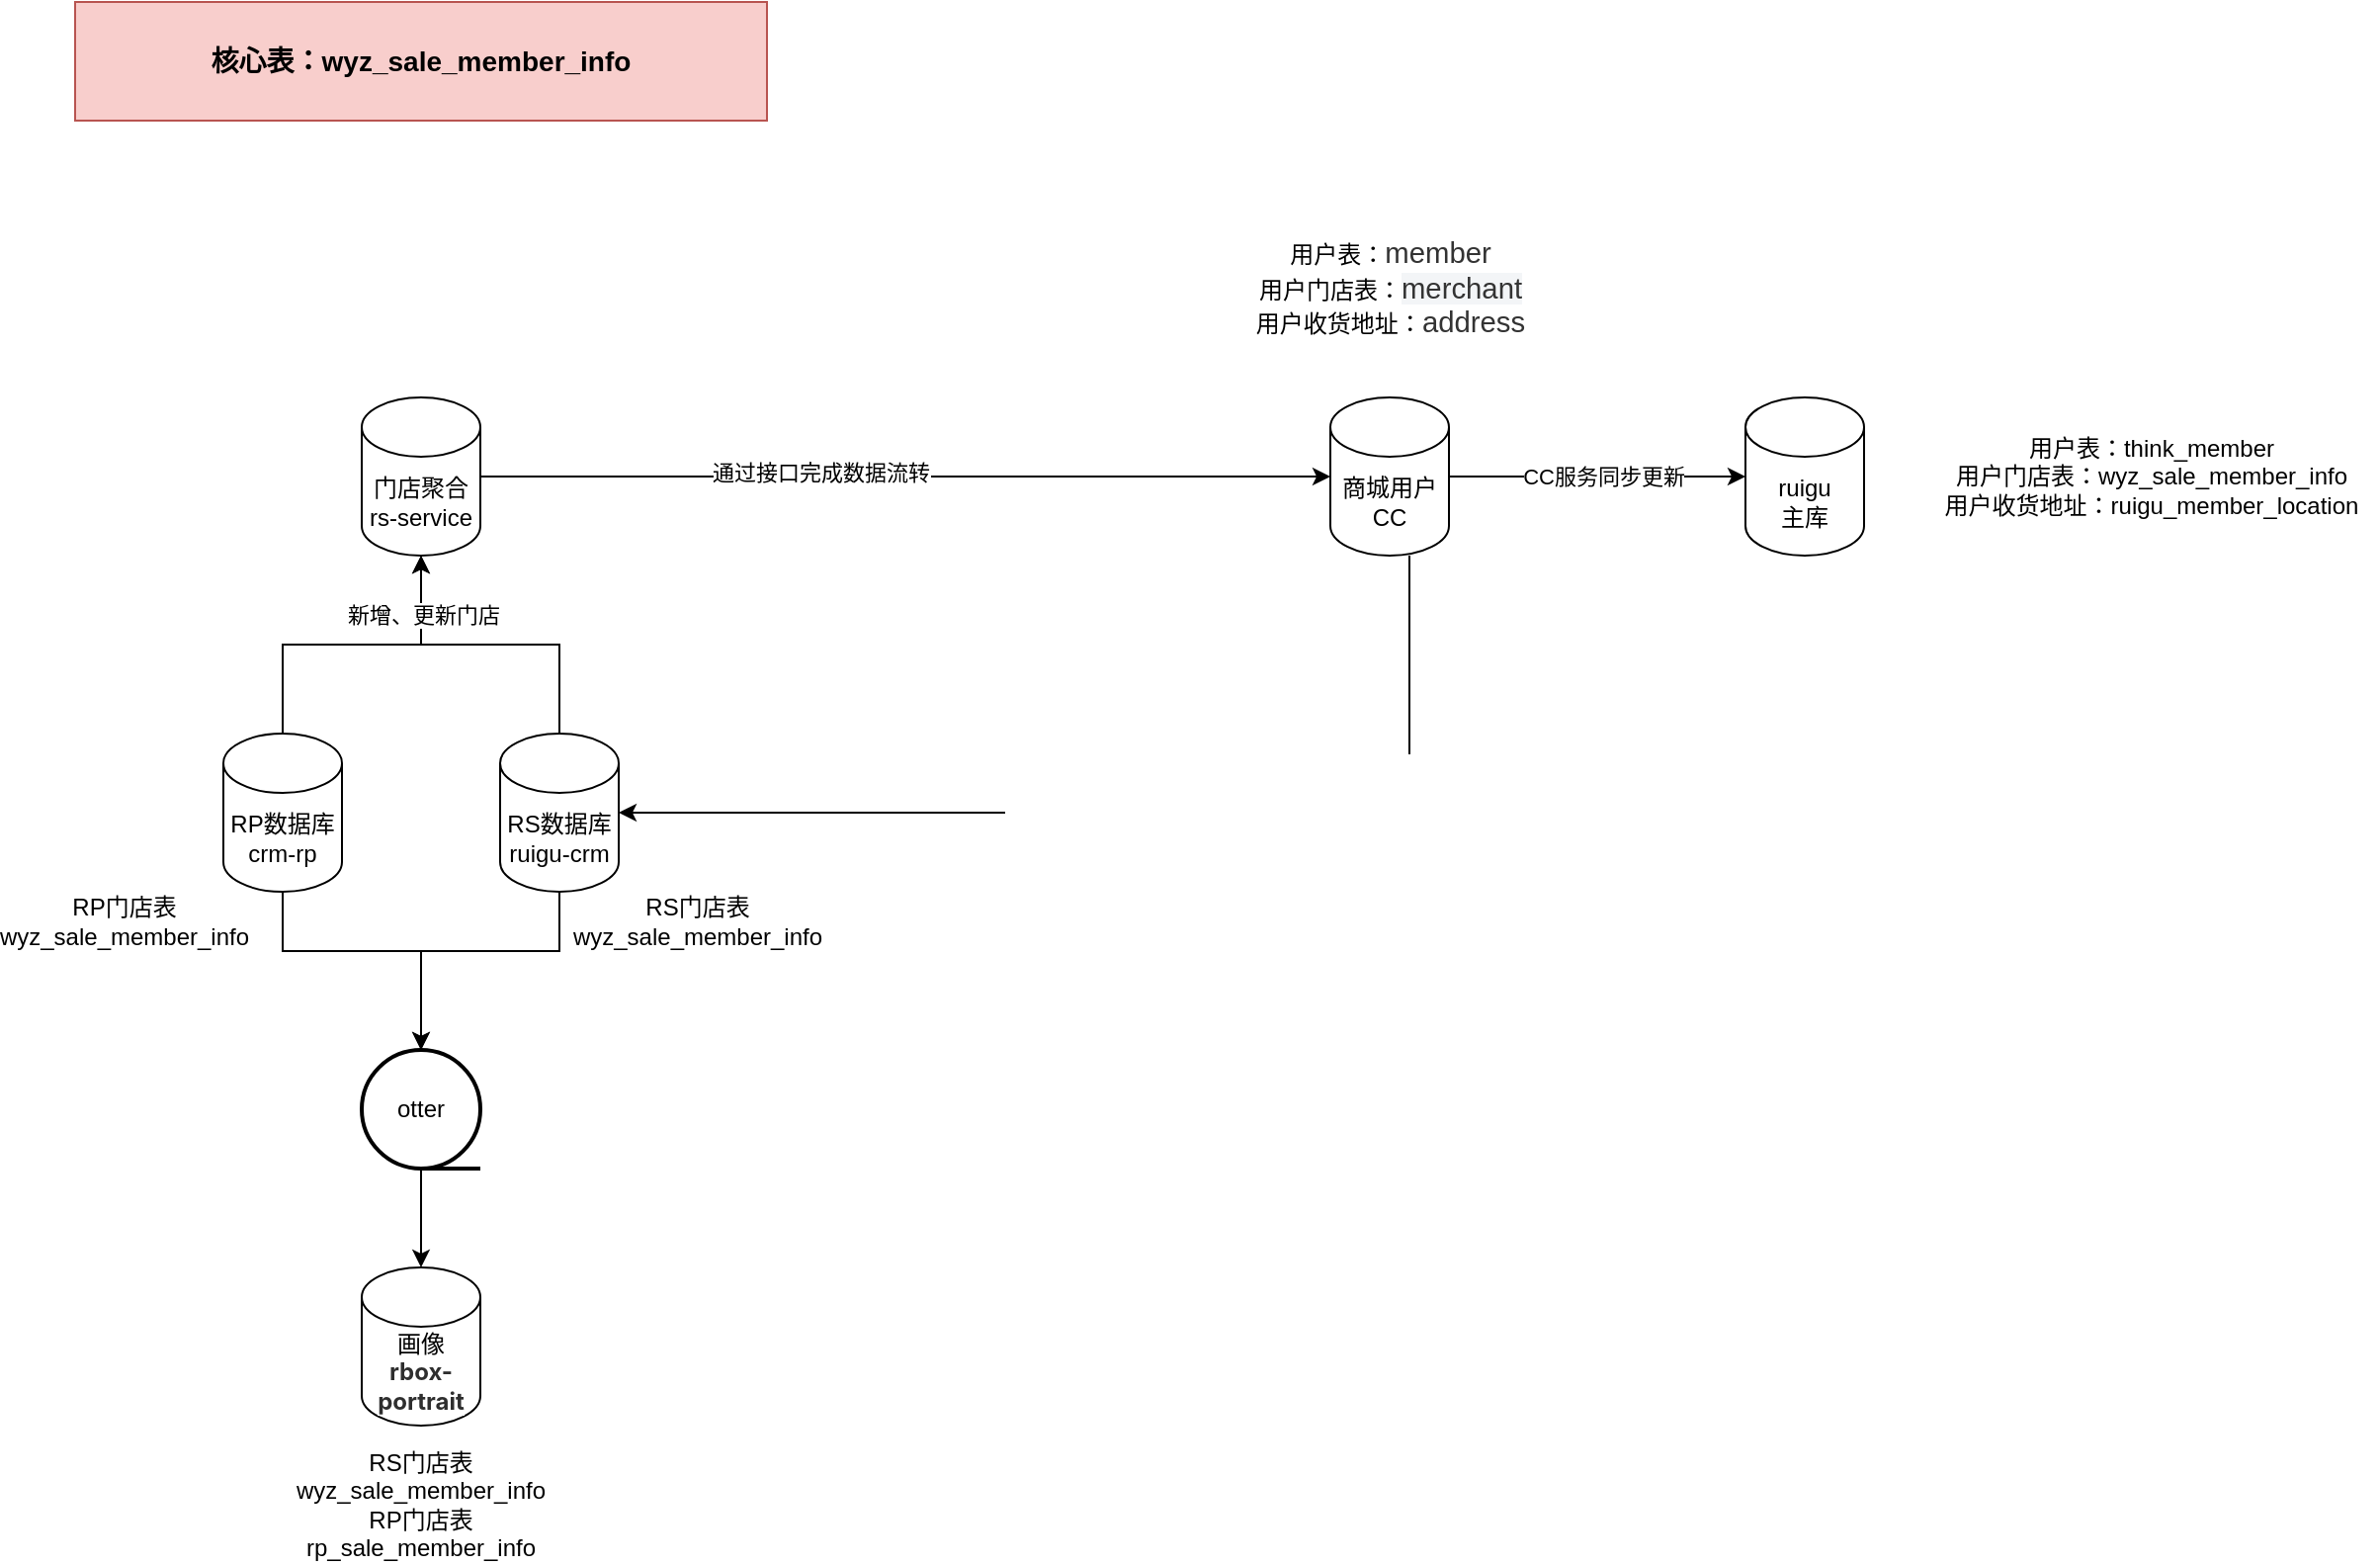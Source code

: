 <mxfile version="27.0.9">
  <diagram name="第 1 页" id="tACLhDH1KyBIVyYe_fPB">
    <mxGraphModel dx="1815" dy="1154" grid="1" gridSize="10" guides="1" tooltips="1" connect="1" arrows="1" fold="1" page="1" pageScale="1" pageWidth="827" pageHeight="1169" math="0" shadow="0">
      <root>
        <mxCell id="0" />
        <mxCell id="1" parent="0" />
        <mxCell id="uCHgU1pFgtNSfYp-mdzU-2" value="RS数据库&lt;div&gt;ruigu-crm&lt;/div&gt;" style="shape=cylinder3;whiteSpace=wrap;html=1;boundedLbl=1;backgroundOutline=1;size=15;" vertex="1" parent="1">
          <mxGeometry x="350" y="590" width="60" height="80" as="geometry" />
        </mxCell>
        <mxCell id="uCHgU1pFgtNSfYp-mdzU-3" value="RP数据库crm-rp" style="shape=cylinder3;whiteSpace=wrap;html=1;boundedLbl=1;backgroundOutline=1;size=15;" vertex="1" parent="1">
          <mxGeometry x="210" y="590" width="60" height="80" as="geometry" />
        </mxCell>
        <mxCell id="uCHgU1pFgtNSfYp-mdzU-23" value="" style="edgeStyle=orthogonalEdgeStyle;rounded=0;orthogonalLoop=1;jettySize=auto;html=1;" edge="1" parent="1" source="uCHgU1pFgtNSfYp-mdzU-4" target="uCHgU1pFgtNSfYp-mdzU-22">
          <mxGeometry relative="1" as="geometry" />
        </mxCell>
        <mxCell id="uCHgU1pFgtNSfYp-mdzU-24" value="通过接口完成数据流转" style="edgeLabel;html=1;align=center;verticalAlign=middle;resizable=0;points=[];" vertex="1" connectable="0" parent="uCHgU1pFgtNSfYp-mdzU-23">
          <mxGeometry x="-0.2" y="3" relative="1" as="geometry">
            <mxPoint y="1" as="offset" />
          </mxGeometry>
        </mxCell>
        <mxCell id="uCHgU1pFgtNSfYp-mdzU-4" value="&lt;div&gt;门店聚合&lt;/div&gt;rs-service" style="shape=cylinder3;whiteSpace=wrap;html=1;boundedLbl=1;backgroundOutline=1;size=15;" vertex="1" parent="1">
          <mxGeometry x="280" y="420" width="60" height="80" as="geometry" />
        </mxCell>
        <mxCell id="uCHgU1pFgtNSfYp-mdzU-5" value="otter" style="strokeWidth=2;html=1;shape=mxgraph.flowchart.sequential_data;whiteSpace=wrap;" vertex="1" parent="1">
          <mxGeometry x="280" y="750" width="60" height="60" as="geometry" />
        </mxCell>
        <mxCell id="uCHgU1pFgtNSfYp-mdzU-6" value="&lt;font&gt;画像&lt;br&gt;&lt;/font&gt;&lt;div&gt;&lt;font&gt;&lt;span style=&quot;color: rgb(46, 46, 46); font-family: -apple-system, &amp;quot;system-ui&amp;quot;, &amp;quot;Segoe UI&amp;quot;, Roboto, Oxygen-Sans, Ubuntu, Cantarell, &amp;quot;Helvetica Neue&amp;quot;, sans-serif, &amp;quot;Apple Color Emoji&amp;quot;, &amp;quot;Segoe UI Emoji&amp;quot;, &amp;quot;Segoe UI Symbol&amp;quot;, &amp;quot;Noto Color Emoji&amp;quot;; font-weight: 700; text-align: left; background-color: rgb(255, 255, 255);&quot;&gt;rbox-portrait&lt;/span&gt;&lt;/font&gt;&lt;/div&gt;" style="shape=cylinder3;whiteSpace=wrap;html=1;boundedLbl=1;backgroundOutline=1;size=15;" vertex="1" parent="1">
          <mxGeometry x="280" y="860" width="60" height="80" as="geometry" />
        </mxCell>
        <mxCell id="uCHgU1pFgtNSfYp-mdzU-7" value="RS门店表&lt;div&gt;wyz_sale_member_info&lt;/div&gt;" style="text;html=1;align=center;verticalAlign=middle;whiteSpace=wrap;rounded=0;" vertex="1" parent="1">
          <mxGeometry x="420" y="670" width="60" height="30" as="geometry" />
        </mxCell>
        <mxCell id="uCHgU1pFgtNSfYp-mdzU-8" value="RP门店表&lt;div&gt;wyz_sale_member_info&lt;/div&gt;" style="text;html=1;align=center;verticalAlign=middle;whiteSpace=wrap;rounded=0;" vertex="1" parent="1">
          <mxGeometry x="130" y="670" width="60" height="30" as="geometry" />
        </mxCell>
        <mxCell id="uCHgU1pFgtNSfYp-mdzU-9" style="edgeStyle=orthogonalEdgeStyle;rounded=0;orthogonalLoop=1;jettySize=auto;html=1;entryX=0.5;entryY=0;entryDx=0;entryDy=0;entryPerimeter=0;" edge="1" parent="1" source="uCHgU1pFgtNSfYp-mdzU-5" target="uCHgU1pFgtNSfYp-mdzU-6">
          <mxGeometry relative="1" as="geometry" />
        </mxCell>
        <mxCell id="uCHgU1pFgtNSfYp-mdzU-10" style="edgeStyle=orthogonalEdgeStyle;rounded=0;orthogonalLoop=1;jettySize=auto;html=1;entryX=0.5;entryY=0;entryDx=0;entryDy=0;entryPerimeter=0;" edge="1" parent="1" source="uCHgU1pFgtNSfYp-mdzU-2" target="uCHgU1pFgtNSfYp-mdzU-5">
          <mxGeometry relative="1" as="geometry">
            <Array as="points">
              <mxPoint x="380" y="700" />
              <mxPoint x="310" y="700" />
            </Array>
          </mxGeometry>
        </mxCell>
        <mxCell id="uCHgU1pFgtNSfYp-mdzU-11" style="edgeStyle=orthogonalEdgeStyle;rounded=0;orthogonalLoop=1;jettySize=auto;html=1;entryX=0.5;entryY=0;entryDx=0;entryDy=0;entryPerimeter=0;" edge="1" parent="1" source="uCHgU1pFgtNSfYp-mdzU-3" target="uCHgU1pFgtNSfYp-mdzU-5">
          <mxGeometry relative="1" as="geometry">
            <Array as="points">
              <mxPoint x="240" y="700" />
              <mxPoint x="310" y="700" />
            </Array>
          </mxGeometry>
        </mxCell>
        <mxCell id="uCHgU1pFgtNSfYp-mdzU-12" style="edgeStyle=orthogonalEdgeStyle;rounded=0;orthogonalLoop=1;jettySize=auto;html=1;exitX=0.5;exitY=0;exitDx=0;exitDy=0;exitPerimeter=0;entryX=0.5;entryY=1;entryDx=0;entryDy=0;entryPerimeter=0;" edge="1" parent="1" source="uCHgU1pFgtNSfYp-mdzU-2" target="uCHgU1pFgtNSfYp-mdzU-4">
          <mxGeometry relative="1" as="geometry" />
        </mxCell>
        <mxCell id="uCHgU1pFgtNSfYp-mdzU-14" style="edgeStyle=orthogonalEdgeStyle;rounded=0;orthogonalLoop=1;jettySize=auto;html=1;exitX=0.5;exitY=0;exitDx=0;exitDy=0;exitPerimeter=0;entryX=0.5;entryY=1;entryDx=0;entryDy=0;entryPerimeter=0;" edge="1" parent="1" source="uCHgU1pFgtNSfYp-mdzU-3" target="uCHgU1pFgtNSfYp-mdzU-4">
          <mxGeometry relative="1" as="geometry" />
        </mxCell>
        <mxCell id="uCHgU1pFgtNSfYp-mdzU-15" value="新增、更新门店" style="edgeLabel;html=1;align=center;verticalAlign=middle;resizable=0;points=[];" vertex="1" connectable="0" parent="uCHgU1pFgtNSfYp-mdzU-14">
          <mxGeometry x="0.633" y="-1" relative="1" as="geometry">
            <mxPoint as="offset" />
          </mxGeometry>
        </mxCell>
        <mxCell id="uCHgU1pFgtNSfYp-mdzU-16" value="RS门店表&lt;div&gt;wyz_sale_member_info&lt;/div&gt;&lt;div&gt;RP门店表&lt;/div&gt;&lt;div&gt;rp_sale_member_info&lt;/div&gt;" style="text;html=1;align=center;verticalAlign=middle;whiteSpace=wrap;rounded=0;" vertex="1" parent="1">
          <mxGeometry x="230" y="950" width="160" height="60" as="geometry" />
        </mxCell>
        <mxCell id="uCHgU1pFgtNSfYp-mdzU-27" style="edgeStyle=orthogonalEdgeStyle;rounded=0;orthogonalLoop=1;jettySize=auto;html=1;" edge="1" parent="1" source="uCHgU1pFgtNSfYp-mdzU-22">
          <mxGeometry relative="1" as="geometry">
            <mxPoint x="980" y="460" as="targetPoint" />
          </mxGeometry>
        </mxCell>
        <mxCell id="uCHgU1pFgtNSfYp-mdzU-29" value="CC服务同步更新" style="edgeLabel;html=1;align=center;verticalAlign=middle;resizable=0;points=[];" vertex="1" connectable="0" parent="uCHgU1pFgtNSfYp-mdzU-27">
          <mxGeometry x="0.043" y="1" relative="1" as="geometry">
            <mxPoint as="offset" />
          </mxGeometry>
        </mxCell>
        <mxCell id="uCHgU1pFgtNSfYp-mdzU-22" value="&lt;div&gt;商城用户&lt;/div&gt;CC" style="shape=cylinder3;whiteSpace=wrap;html=1;boundedLbl=1;backgroundOutline=1;size=15;" vertex="1" parent="1">
          <mxGeometry x="770" y="420" width="60" height="80" as="geometry" />
        </mxCell>
        <mxCell id="uCHgU1pFgtNSfYp-mdzU-25" style="edgeStyle=orthogonalEdgeStyle;rounded=0;orthogonalLoop=1;jettySize=auto;html=1;entryX=1;entryY=0.5;entryDx=0;entryDy=0;entryPerimeter=0;" edge="1" parent="1" source="uCHgU1pFgtNSfYp-mdzU-22" target="uCHgU1pFgtNSfYp-mdzU-2">
          <mxGeometry relative="1" as="geometry">
            <Array as="points">
              <mxPoint x="810" y="630" />
            </Array>
          </mxGeometry>
        </mxCell>
        <mxCell id="uCHgU1pFgtNSfYp-mdzU-28" value="ruigu&lt;br&gt;主库" style="shape=cylinder3;whiteSpace=wrap;html=1;boundedLbl=1;backgroundOutline=1;size=15;" vertex="1" parent="1">
          <mxGeometry x="980" y="420" width="60" height="80" as="geometry" />
        </mxCell>
        <mxCell id="uCHgU1pFgtNSfYp-mdzU-30" value="用户表：think_member&lt;div&gt;用户门店表：wyz_sale_member_info&lt;br&gt;用户收货地址：ruigu_member_location&lt;/div&gt;" style="text;html=1;align=center;verticalAlign=middle;resizable=0;points=[];autosize=1;strokeColor=none;fillColor=none;" vertex="1" parent="1">
          <mxGeometry x="1070" y="430" width="230" height="60" as="geometry" />
        </mxCell>
        <mxCell id="uCHgU1pFgtNSfYp-mdzU-32" value="核心表：wyz_sale_member_info" style="rounded=0;whiteSpace=wrap;html=1;fillColor=#f8cecc;strokeColor=#b85450;fontSize=14;fontStyle=1" vertex="1" parent="1">
          <mxGeometry x="135" y="220" width="350" height="60" as="geometry" />
        </mxCell>
        <mxCell id="uCHgU1pFgtNSfYp-mdzU-34" value="用户表：&lt;span style=&quot;color: rgb(51, 51, 51); font-size: 14.667px; text-align: left; text-wrap-mode: wrap;&quot;&gt;member&lt;/span&gt;&lt;div&gt;用户门店表：&lt;span style=&quot;color: rgb(51, 51, 51); font-size: 14.667px; text-align: left; text-wrap-mode: wrap; background-color: rgb(243, 245, 247);&quot;&gt;merchant&lt;/span&gt;&lt;br&gt;用户收货地址：&lt;span style=&quot;color: rgb(51, 51, 51); font-size: 14.667px; text-align: left; text-wrap-mode: wrap; background-color: transparent;&quot;&gt;address&lt;/span&gt;&lt;/div&gt;" style="text;html=1;align=center;verticalAlign=middle;resizable=0;points=[];autosize=1;strokeColor=none;fillColor=none;" vertex="1" parent="1">
          <mxGeometry x="720" y="330" width="160" height="70" as="geometry" />
        </mxCell>
      </root>
    </mxGraphModel>
  </diagram>
</mxfile>

